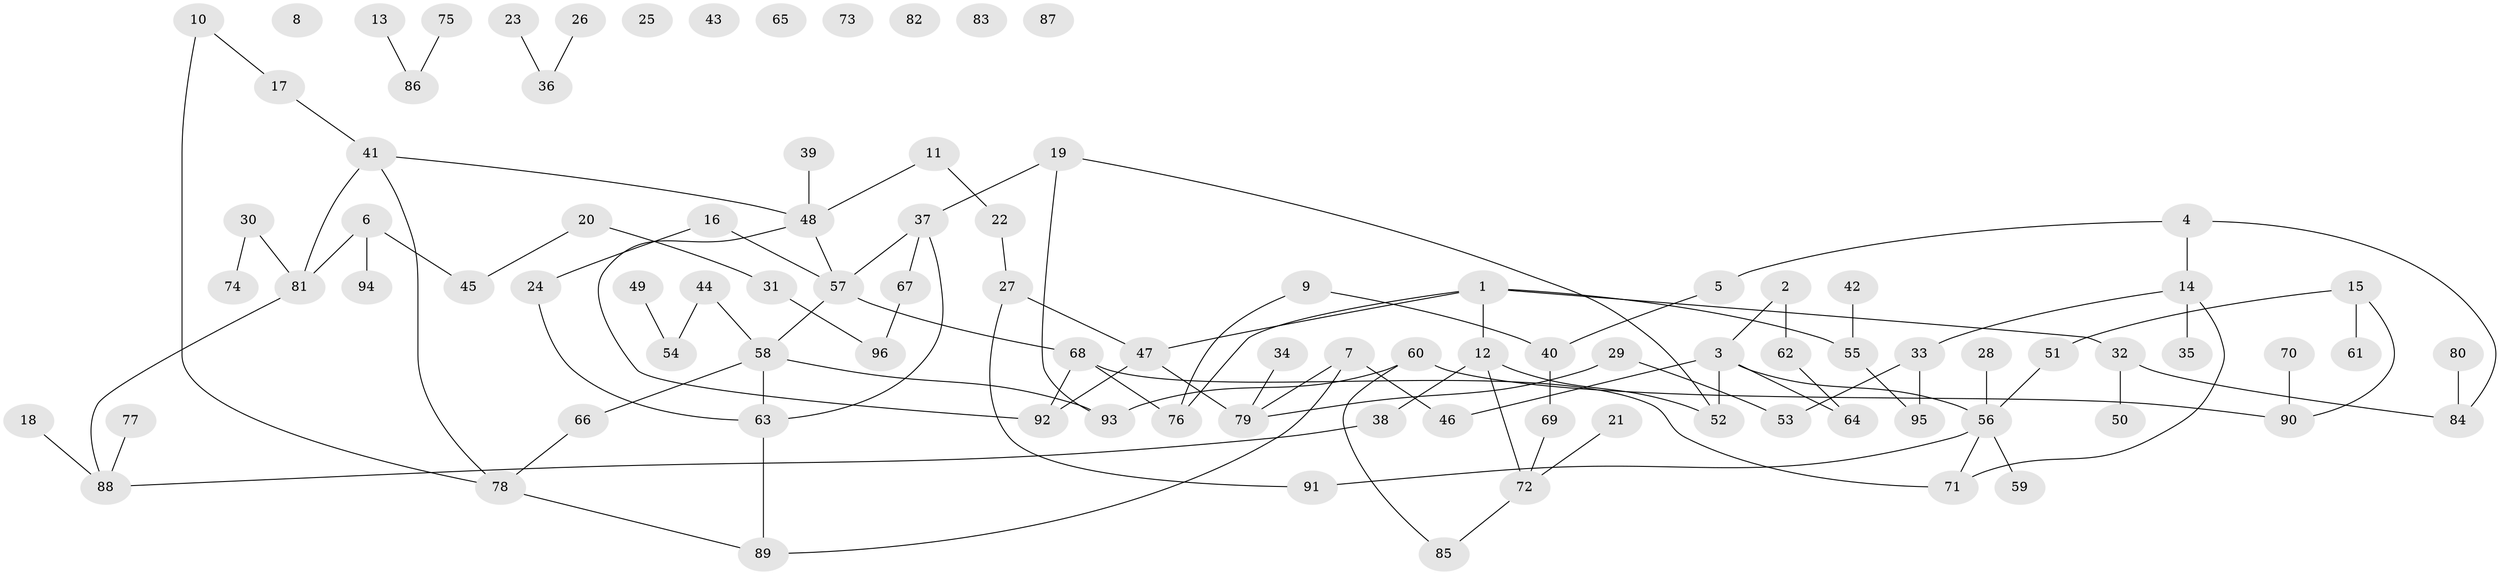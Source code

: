 // coarse degree distribution, {6: 0.046153846153846156, 2: 0.24615384615384617, 9: 0.015384615384615385, 3: 0.18461538461538463, 0: 0.12307692307692308, 5: 0.07692307692307693, 1: 0.24615384615384617, 8: 0.015384615384615385, 4: 0.046153846153846156}
// Generated by graph-tools (version 1.1) at 2025/23/03/03/25 07:23:26]
// undirected, 96 vertices, 109 edges
graph export_dot {
graph [start="1"]
  node [color=gray90,style=filled];
  1;
  2;
  3;
  4;
  5;
  6;
  7;
  8;
  9;
  10;
  11;
  12;
  13;
  14;
  15;
  16;
  17;
  18;
  19;
  20;
  21;
  22;
  23;
  24;
  25;
  26;
  27;
  28;
  29;
  30;
  31;
  32;
  33;
  34;
  35;
  36;
  37;
  38;
  39;
  40;
  41;
  42;
  43;
  44;
  45;
  46;
  47;
  48;
  49;
  50;
  51;
  52;
  53;
  54;
  55;
  56;
  57;
  58;
  59;
  60;
  61;
  62;
  63;
  64;
  65;
  66;
  67;
  68;
  69;
  70;
  71;
  72;
  73;
  74;
  75;
  76;
  77;
  78;
  79;
  80;
  81;
  82;
  83;
  84;
  85;
  86;
  87;
  88;
  89;
  90;
  91;
  92;
  93;
  94;
  95;
  96;
  1 -- 12;
  1 -- 32;
  1 -- 47;
  1 -- 55;
  1 -- 76;
  2 -- 3;
  2 -- 62;
  3 -- 46;
  3 -- 52;
  3 -- 56;
  3 -- 64;
  4 -- 5;
  4 -- 14;
  4 -- 84;
  5 -- 40;
  6 -- 45;
  6 -- 81;
  6 -- 94;
  7 -- 46;
  7 -- 79;
  7 -- 89;
  9 -- 40;
  9 -- 76;
  10 -- 17;
  10 -- 78;
  11 -- 22;
  11 -- 48;
  12 -- 38;
  12 -- 52;
  12 -- 72;
  13 -- 86;
  14 -- 33;
  14 -- 35;
  14 -- 71;
  15 -- 51;
  15 -- 61;
  15 -- 90;
  16 -- 24;
  16 -- 57;
  17 -- 41;
  18 -- 88;
  19 -- 37;
  19 -- 52;
  19 -- 93;
  20 -- 31;
  20 -- 45;
  21 -- 72;
  22 -- 27;
  23 -- 36;
  24 -- 63;
  26 -- 36;
  27 -- 47;
  27 -- 91;
  28 -- 56;
  29 -- 53;
  29 -- 79;
  30 -- 74;
  30 -- 81;
  31 -- 96;
  32 -- 50;
  32 -- 84;
  33 -- 53;
  33 -- 95;
  34 -- 79;
  37 -- 57;
  37 -- 63;
  37 -- 67;
  38 -- 88;
  39 -- 48;
  40 -- 69;
  41 -- 48;
  41 -- 78;
  41 -- 81;
  42 -- 55;
  44 -- 54;
  44 -- 58;
  47 -- 79;
  47 -- 92;
  48 -- 57;
  48 -- 92;
  49 -- 54;
  51 -- 56;
  55 -- 95;
  56 -- 59;
  56 -- 71;
  56 -- 91;
  57 -- 58;
  57 -- 68;
  58 -- 63;
  58 -- 66;
  58 -- 93;
  60 -- 85;
  60 -- 90;
  60 -- 93;
  62 -- 64;
  63 -- 89;
  66 -- 78;
  67 -- 96;
  68 -- 71;
  68 -- 76;
  68 -- 92;
  69 -- 72;
  70 -- 90;
  72 -- 85;
  75 -- 86;
  77 -- 88;
  78 -- 89;
  80 -- 84;
  81 -- 88;
}
